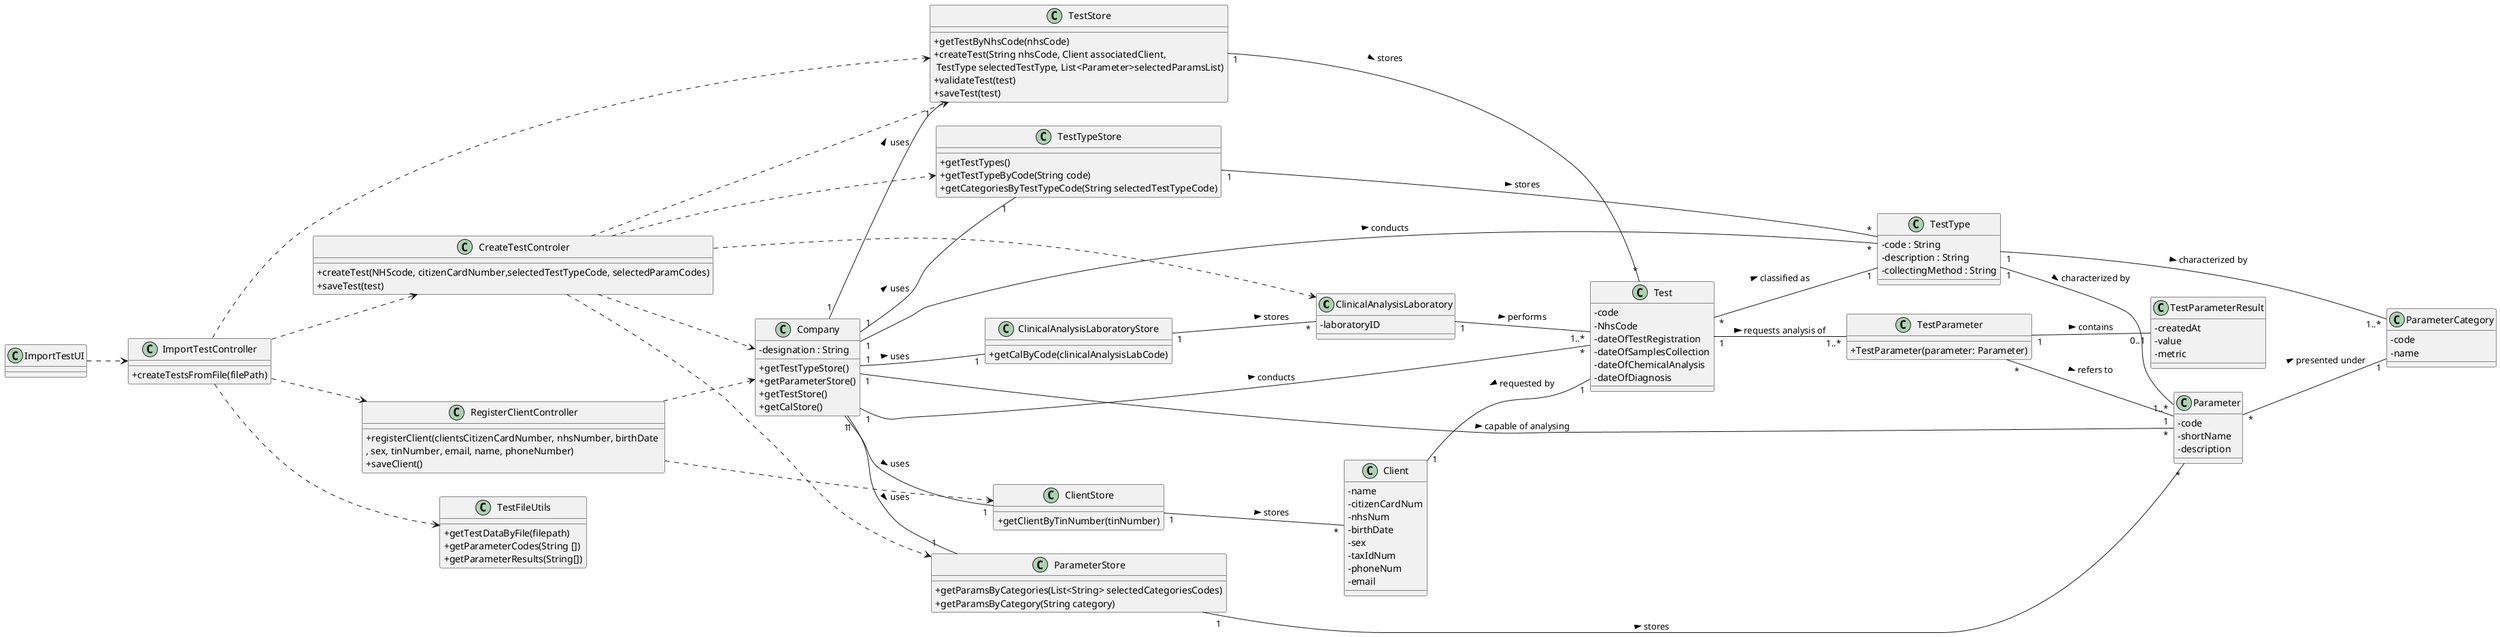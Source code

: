 @startuml
skinparam classAttributeIconSize 0
left to right direction

/'skinparam linetype ortho'/


/'package Domain <<Folder>> {
    package Model <<Folder>> {'/

        class ClinicalAnalysisLaboratory{
        - laboratoryID
        }

        class TestParameter{
            +TestParameter(parameter: Parameter)
        }
        class TestParameterResult{
        - createdAt
        - value
        - metric
        }
        class TestType {
        - code : String
        - description : String
        - collectingMethod : String
        }

        class Test{
            - code
            - NhsCode
            - dateOfTestRegistration
            - dateOfSamplesCollection
            - dateOfChemicalAnalysis
            - dateOfDiagnosis
        }

        class Parameter {
          -code
          -shortName
          -description
        }

        class Company {
            -designation : String
            +getTestTypeStore()
            +getParameterStore()
            +getTestStore()
            +getCalStore()
        }

        class ParameterCategory{
            -code
            -name
        }
        class Client{
        - name
        - citizenCardNum
        - nhsNum
        - birthDate
        - sex
        - taxIdNum
        - phoneNum
        - email
        }

/'    }'/
/'    package Stores <<Folder>> {'/
        class ParameterStore {
            +getParamsByCategories(List<String> selectedCategoriesCodes)
            +getParamsByCategory(String category)
        }

        class TestTypeStore {
               +getTestTypes()
               +getTestTypeByCode(String code)
               +getCategoriesByTestTypeCode(String selectedTestTypeCode)
            }

        class ClientStore {
           +getClientByTinNumber(tinNumber)
        }


        class TestStore {
            +getTestByNhsCode(nhsCode)
            +createTest(String nhsCode, Client associatedClient,\n TestType selectedTestType, List<Parameter>selectedParamsList)
            +validateTest(test)
            +saveTest(test)
        }

        class ClinicalAnalysisLaboratoryStore {
            +getCalByCode(clinicalAnalysisLabCode)
        }

/'    }
}'/

/'package Controller <<Folder>>{'/
    class CreateTestControler{
    +createTest(NHScode, citizenCardNumber,selectedTestTypeCode, selectedParamCodes)
    +saveTest(test)
    }

    class ImportTestController{
            +createTestsFromFile(filePath)
        }

    class RegisterClientController {
      +registerClient(clientsCitizenCardNumber, nhsNumber, birthDate \n, sex, tinNumber, email, name, phoneNumber)
      +saveClient()
    }

/'}'/

    class TestFileUtils {
        +getTestDataByFile(filepath)
        +getParameterCodes(String [])
        +getParameterResults(String[])
    }



ImportTestUI ..> ImportTestController
ImportTestController ..> CreateTestControler
ImportTestController ..> RegisterClientController
ImportTestController ..> TestStore
ImportTestController ..> TestFileUtils
CreateTestControler ..> Company
CreateTestControler ..> ParameterStore
CreateTestControler ..> TestTypeStore
CreateTestControler ..> ClinicalAnalysisLaboratory
CreateTestControler ..> TestStore
RegisterClientController ..> Company
RegisterClientController ..> ClientStore
TestTypeStore "1" -- "*" TestType : stores >
ClientStore "1" -- "*" Client : stores >
TestStore "1" -- "*" Test : stores >
ParameterStore "1" -- "*" Parameter : stores >
ClinicalAnalysisLaboratoryStore "1" -- "*" ClinicalAnalysisLaboratory : stores >
Company "1" -- "1" ParameterStore : uses >
Company "1" -- "1" TestTypeStore : uses >
Company "1" -- "1" TestStore : uses >
Company "1" -- "1" ClientStore : uses >
Company "1" -- "1" ClinicalAnalysisLaboratoryStore : uses >
TestType "1" -- "1..*" Parameter : characterized by >
Company "1" -- "*" TestType : conducts >
Company "1" --- "*" Test : conducts >
Company "1" - "*" Parameter : capable of analysing >
Test "*" -- "1" TestType : classified as >
Test "1" -- "1..*" TestParameter : requests analysis of >
TestParameter "*" -- "1" Parameter : refers to >
TestParameter "1" -- "0..1" TestParameterResult : contains >
Client "1" -- "1" Test : requested by <
Parameter "*" -- "1" ParameterCategory: presented under >
TestType "1" -- "1..*" ParameterCategory : characterized by >
ClinicalAnalysisLaboratory "1" - "1..*" Test : performs >

@enduml